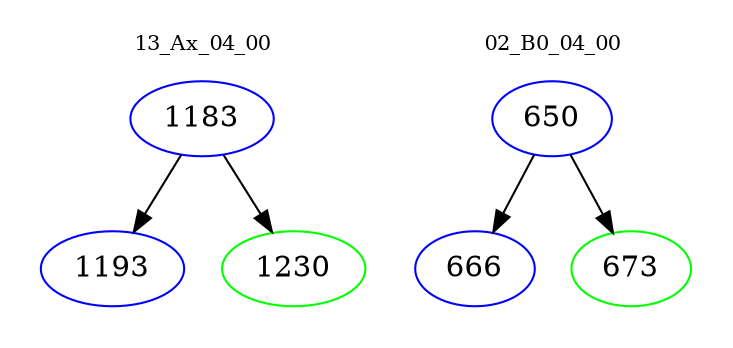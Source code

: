 digraph{
subgraph cluster_0 {
color = white
label = "13_Ax_04_00";
fontsize=10;
T0_1183 [label="1183", color="blue"]
T0_1183 -> T0_1193 [color="black"]
T0_1193 [label="1193", color="blue"]
T0_1183 -> T0_1230 [color="black"]
T0_1230 [label="1230", color="green"]
}
subgraph cluster_1 {
color = white
label = "02_B0_04_00";
fontsize=10;
T1_650 [label="650", color="blue"]
T1_650 -> T1_666 [color="black"]
T1_666 [label="666", color="blue"]
T1_650 -> T1_673 [color="black"]
T1_673 [label="673", color="green"]
}
}
